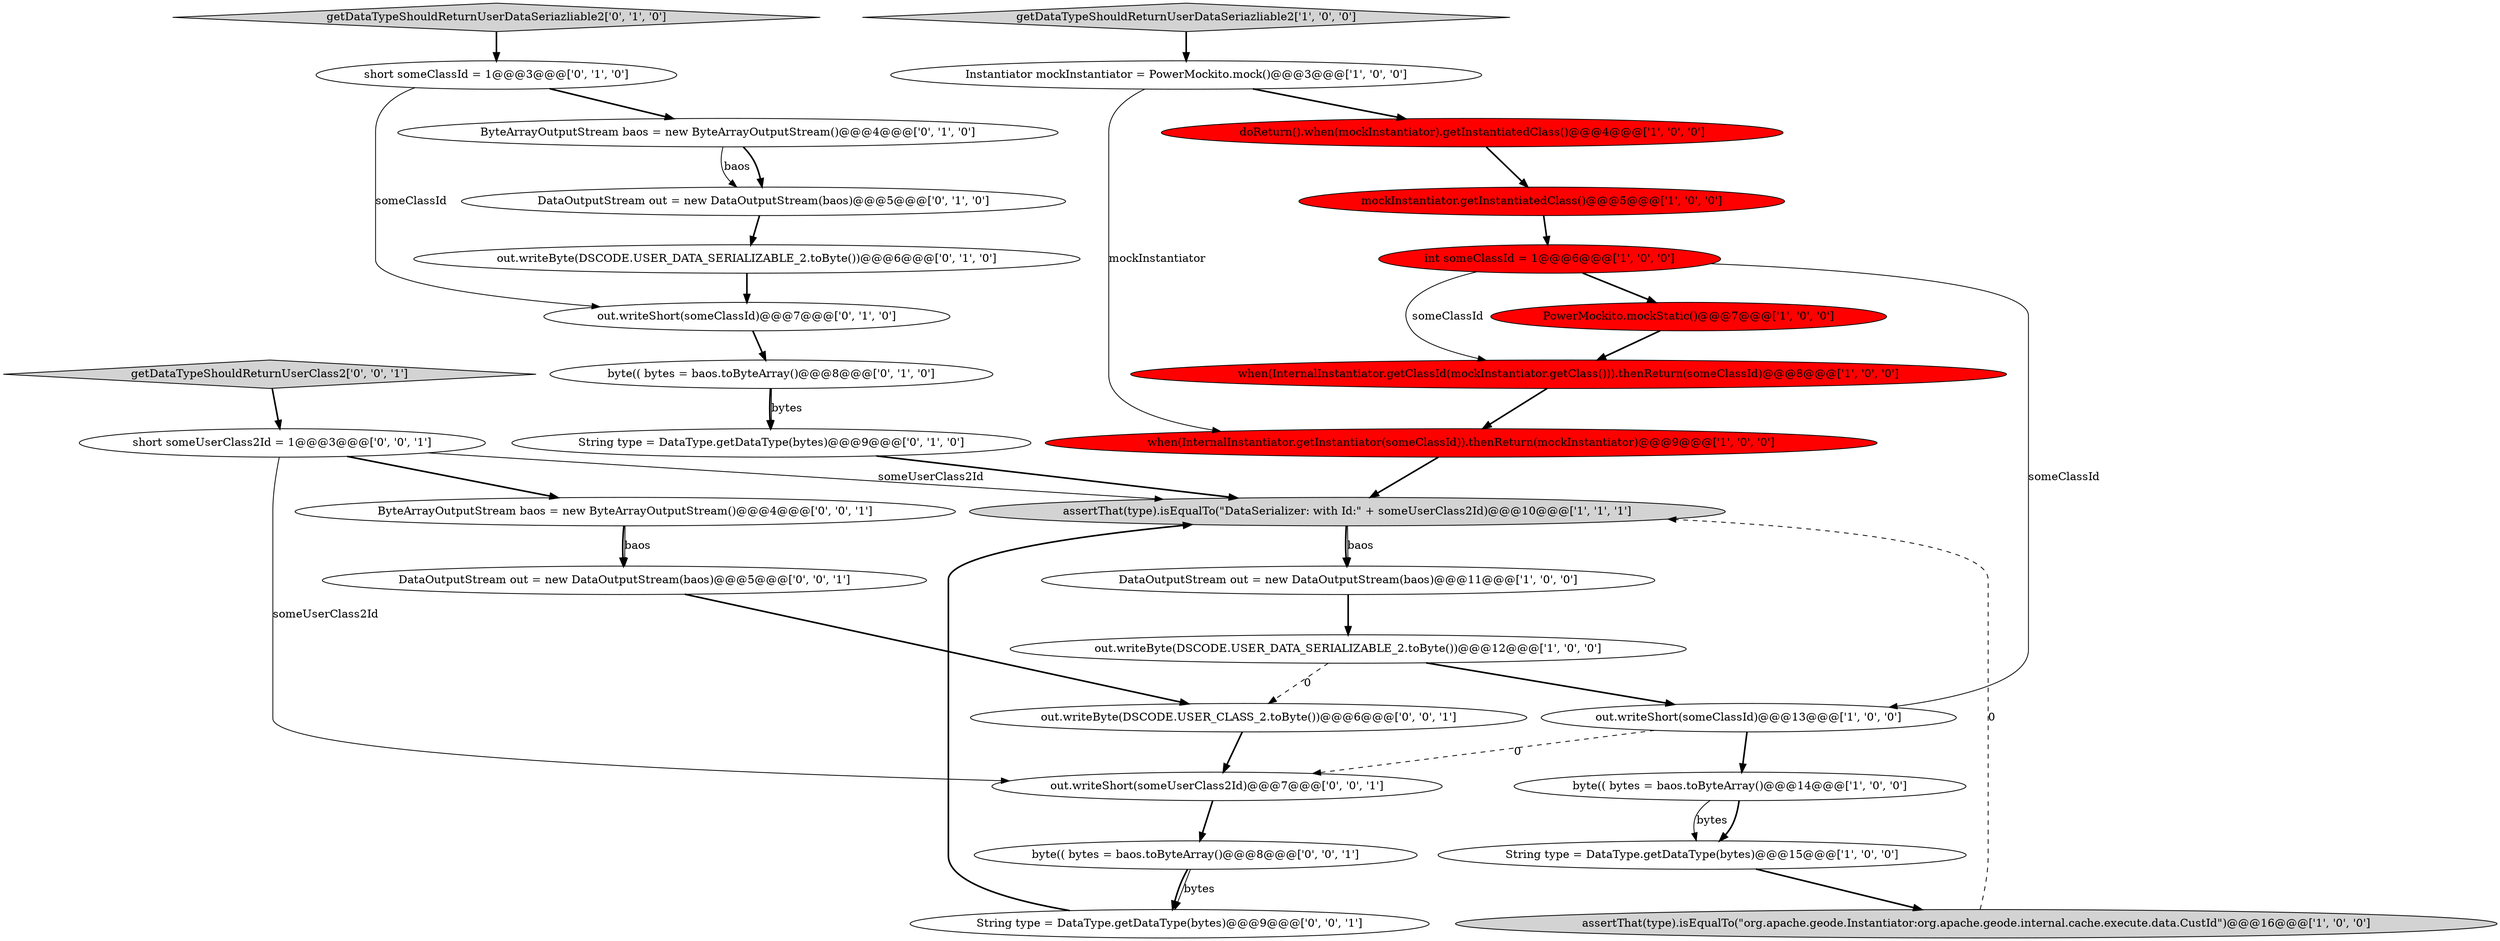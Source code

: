digraph {
17 [style = filled, label = "byte(( bytes = baos.toByteArray()@@@8@@@['0', '1', '0']", fillcolor = white, shape = ellipse image = "AAA0AAABBB2BBB"];
8 [style = filled, label = "out.writeByte(DSCODE.USER_DATA_SERIALIZABLE_2.toByte())@@@12@@@['1', '0', '0']", fillcolor = white, shape = ellipse image = "AAA0AAABBB1BBB"];
22 [style = filled, label = "String type = DataType.getDataType(bytes)@@@9@@@['0', '1', '0']", fillcolor = white, shape = ellipse image = "AAA0AAABBB2BBB"];
30 [style = filled, label = "out.writeByte(DSCODE.USER_CLASS_2.toByte())@@@6@@@['0', '0', '1']", fillcolor = white, shape = ellipse image = "AAA0AAABBB3BBB"];
10 [style = filled, label = "String type = DataType.getDataType(bytes)@@@15@@@['1', '0', '0']", fillcolor = white, shape = ellipse image = "AAA0AAABBB1BBB"];
19 [style = filled, label = "short someClassId = 1@@@3@@@['0', '1', '0']", fillcolor = white, shape = ellipse image = "AAA0AAABBB2BBB"];
11 [style = filled, label = "assertThat(type).isEqualTo(\"org.apache.geode.Instantiator:org.apache.geode.internal.cache.execute.data.CustId\")@@@16@@@['1', '0', '0']", fillcolor = lightgray, shape = ellipse image = "AAA0AAABBB1BBB"];
14 [style = filled, label = "assertThat(type).isEqualTo(\"DataSerializer: with Id:\" + someUserClass2Id)@@@10@@@['1', '1', '1']", fillcolor = lightgray, shape = ellipse image = "AAA0AAABBB1BBB"];
0 [style = filled, label = "doReturn().when(mockInstantiator).getInstantiatedClass()@@@4@@@['1', '0', '0']", fillcolor = red, shape = ellipse image = "AAA1AAABBB1BBB"];
21 [style = filled, label = "DataOutputStream out = new DataOutputStream(baos)@@@5@@@['0', '1', '0']", fillcolor = white, shape = ellipse image = "AAA0AAABBB2BBB"];
23 [style = filled, label = "short someUserClass2Id = 1@@@3@@@['0', '0', '1']", fillcolor = white, shape = ellipse image = "AAA0AAABBB3BBB"];
7 [style = filled, label = "out.writeShort(someClassId)@@@13@@@['1', '0', '0']", fillcolor = white, shape = ellipse image = "AAA0AAABBB1BBB"];
9 [style = filled, label = "PowerMockito.mockStatic()@@@7@@@['1', '0', '0']", fillcolor = red, shape = ellipse image = "AAA1AAABBB1BBB"];
12 [style = filled, label = "int someClassId = 1@@@6@@@['1', '0', '0']", fillcolor = red, shape = ellipse image = "AAA1AAABBB1BBB"];
20 [style = filled, label = "out.writeShort(someClassId)@@@7@@@['0', '1', '0']", fillcolor = white, shape = ellipse image = "AAA0AAABBB2BBB"];
3 [style = filled, label = "getDataTypeShouldReturnUserDataSeriazliable2['1', '0', '0']", fillcolor = lightgray, shape = diamond image = "AAA0AAABBB1BBB"];
4 [style = filled, label = "when(InternalInstantiator.getClassId(mockInstantiator.getClass())).thenReturn(someClassId)@@@8@@@['1', '0', '0']", fillcolor = red, shape = ellipse image = "AAA1AAABBB1BBB"];
27 [style = filled, label = "ByteArrayOutputStream baos = new ByteArrayOutputStream()@@@4@@@['0', '0', '1']", fillcolor = white, shape = ellipse image = "AAA0AAABBB3BBB"];
13 [style = filled, label = "mockInstantiator.getInstantiatedClass()@@@5@@@['1', '0', '0']", fillcolor = red, shape = ellipse image = "AAA1AAABBB1BBB"];
15 [style = filled, label = "ByteArrayOutputStream baos = new ByteArrayOutputStream()@@@4@@@['0', '1', '0']", fillcolor = white, shape = ellipse image = "AAA0AAABBB2BBB"];
26 [style = filled, label = "DataOutputStream out = new DataOutputStream(baos)@@@5@@@['0', '0', '1']", fillcolor = white, shape = ellipse image = "AAA0AAABBB3BBB"];
1 [style = filled, label = "DataOutputStream out = new DataOutputStream(baos)@@@11@@@['1', '0', '0']", fillcolor = white, shape = ellipse image = "AAA0AAABBB1BBB"];
29 [style = filled, label = "out.writeShort(someUserClass2Id)@@@7@@@['0', '0', '1']", fillcolor = white, shape = ellipse image = "AAA0AAABBB3BBB"];
28 [style = filled, label = "String type = DataType.getDataType(bytes)@@@9@@@['0', '0', '1']", fillcolor = white, shape = ellipse image = "AAA0AAABBB3BBB"];
16 [style = filled, label = "out.writeByte(DSCODE.USER_DATA_SERIALIZABLE_2.toByte())@@@6@@@['0', '1', '0']", fillcolor = white, shape = ellipse image = "AAA0AAABBB2BBB"];
24 [style = filled, label = "getDataTypeShouldReturnUserClass2['0', '0', '1']", fillcolor = lightgray, shape = diamond image = "AAA0AAABBB3BBB"];
6 [style = filled, label = "Instantiator mockInstantiator = PowerMockito.mock()@@@3@@@['1', '0', '0']", fillcolor = white, shape = ellipse image = "AAA0AAABBB1BBB"];
5 [style = filled, label = "when(InternalInstantiator.getInstantiator(someClassId)).thenReturn(mockInstantiator)@@@9@@@['1', '0', '0']", fillcolor = red, shape = ellipse image = "AAA1AAABBB1BBB"];
25 [style = filled, label = "byte(( bytes = baos.toByteArray()@@@8@@@['0', '0', '1']", fillcolor = white, shape = ellipse image = "AAA0AAABBB3BBB"];
2 [style = filled, label = "byte(( bytes = baos.toByteArray()@@@14@@@['1', '0', '0']", fillcolor = white, shape = ellipse image = "AAA0AAABBB1BBB"];
18 [style = filled, label = "getDataTypeShouldReturnUserDataSeriazliable2['0', '1', '0']", fillcolor = lightgray, shape = diamond image = "AAA0AAABBB2BBB"];
12->7 [style = solid, label="someClassId"];
25->28 [style = bold, label=""];
20->17 [style = bold, label=""];
6->5 [style = solid, label="mockInstantiator"];
1->8 [style = bold, label=""];
0->13 [style = bold, label=""];
23->27 [style = bold, label=""];
17->22 [style = solid, label="bytes"];
15->21 [style = bold, label=""];
9->4 [style = bold, label=""];
23->14 [style = solid, label="someUserClass2Id"];
18->19 [style = bold, label=""];
29->25 [style = bold, label=""];
3->6 [style = bold, label=""];
6->0 [style = bold, label=""];
5->14 [style = bold, label=""];
17->22 [style = bold, label=""];
12->9 [style = bold, label=""];
2->10 [style = bold, label=""];
24->23 [style = bold, label=""];
30->29 [style = bold, label=""];
14->1 [style = bold, label=""];
8->7 [style = bold, label=""];
28->14 [style = bold, label=""];
26->30 [style = bold, label=""];
19->20 [style = solid, label="someClassId"];
25->28 [style = solid, label="bytes"];
13->12 [style = bold, label=""];
27->26 [style = bold, label=""];
12->4 [style = solid, label="someClassId"];
7->2 [style = bold, label=""];
11->14 [style = dashed, label="0"];
15->21 [style = solid, label="baos"];
27->26 [style = solid, label="baos"];
21->16 [style = bold, label=""];
2->10 [style = solid, label="bytes"];
8->30 [style = dashed, label="0"];
14->1 [style = solid, label="baos"];
7->29 [style = dashed, label="0"];
19->15 [style = bold, label=""];
22->14 [style = bold, label=""];
16->20 [style = bold, label=""];
23->29 [style = solid, label="someUserClass2Id"];
4->5 [style = bold, label=""];
10->11 [style = bold, label=""];
}
